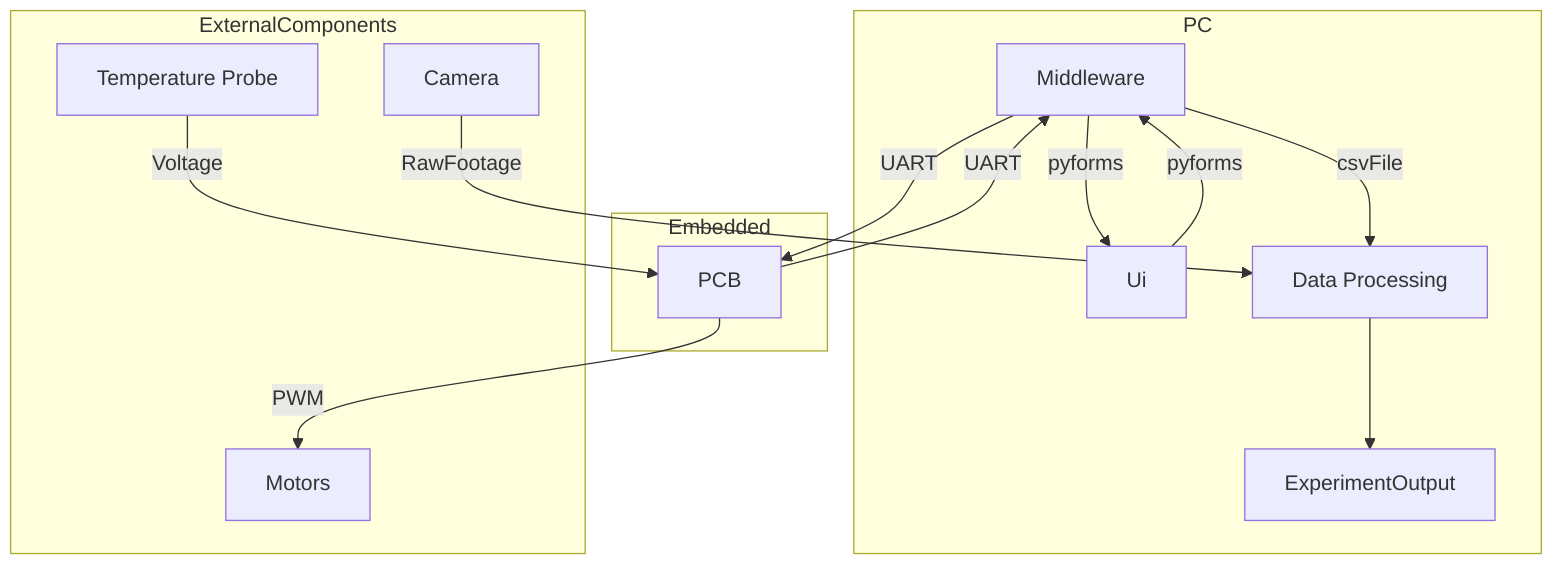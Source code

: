 graph TD;
    Mw["Middleware"];
    U["Ui"];
    P["PCB"];
    T["Temperature Probe"];
    Mo["Motors"];
    D["Data Processing"];
    C["Camera"];

    subgraph PC;
        U -- pyforms --> Mw;
        Mw -- pyforms --> U;
        Mw -- csvFile --> D;
        D --> ExperimentOutput;
    end;
    subgraph Embedded;
        P;
    end;
    subgraph ExternalComponents;
        T;
        Mo;
        C;
    end;
    Mw -- UART --> P;
    P  -- UART --> Mw;
    T -- Voltage --> P;
    P -- PWM --> Mo;
    C -- RawFootage --> D;